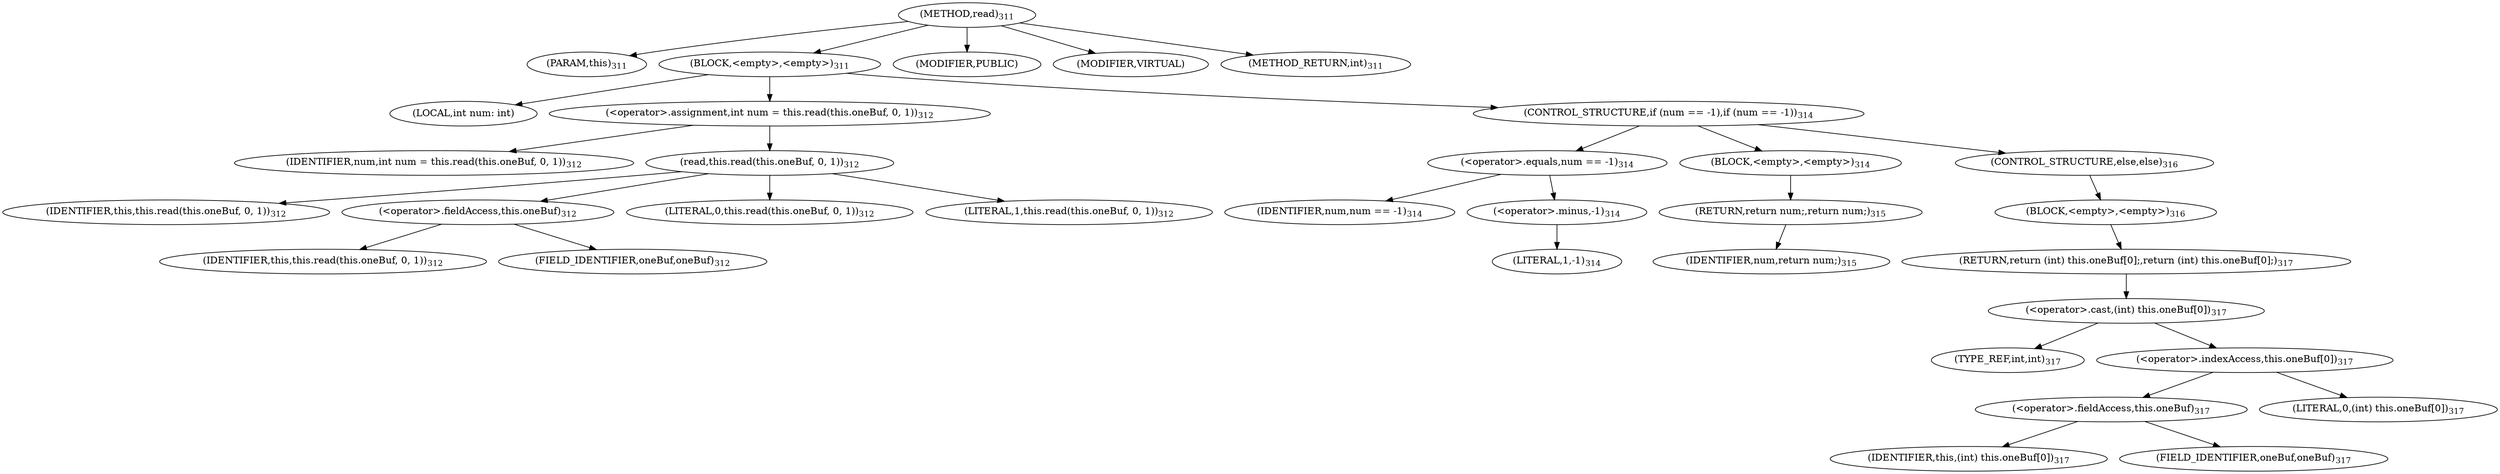 digraph "read" {  
"643" [label = <(METHOD,read)<SUB>311</SUB>> ]
"66" [label = <(PARAM,this)<SUB>311</SUB>> ]
"644" [label = <(BLOCK,&lt;empty&gt;,&lt;empty&gt;)<SUB>311</SUB>> ]
"645" [label = <(LOCAL,int num: int)> ]
"646" [label = <(&lt;operator&gt;.assignment,int num = this.read(this.oneBuf, 0, 1))<SUB>312</SUB>> ]
"647" [label = <(IDENTIFIER,num,int num = this.read(this.oneBuf, 0, 1))<SUB>312</SUB>> ]
"648" [label = <(read,this.read(this.oneBuf, 0, 1))<SUB>312</SUB>> ]
"67" [label = <(IDENTIFIER,this,this.read(this.oneBuf, 0, 1))<SUB>312</SUB>> ]
"649" [label = <(&lt;operator&gt;.fieldAccess,this.oneBuf)<SUB>312</SUB>> ]
"65" [label = <(IDENTIFIER,this,this.read(this.oneBuf, 0, 1))<SUB>312</SUB>> ]
"650" [label = <(FIELD_IDENTIFIER,oneBuf,oneBuf)<SUB>312</SUB>> ]
"651" [label = <(LITERAL,0,this.read(this.oneBuf, 0, 1))<SUB>312</SUB>> ]
"652" [label = <(LITERAL,1,this.read(this.oneBuf, 0, 1))<SUB>312</SUB>> ]
"653" [label = <(CONTROL_STRUCTURE,if (num == -1),if (num == -1))<SUB>314</SUB>> ]
"654" [label = <(&lt;operator&gt;.equals,num == -1)<SUB>314</SUB>> ]
"655" [label = <(IDENTIFIER,num,num == -1)<SUB>314</SUB>> ]
"656" [label = <(&lt;operator&gt;.minus,-1)<SUB>314</SUB>> ]
"657" [label = <(LITERAL,1,-1)<SUB>314</SUB>> ]
"658" [label = <(BLOCK,&lt;empty&gt;,&lt;empty&gt;)<SUB>314</SUB>> ]
"659" [label = <(RETURN,return num;,return num;)<SUB>315</SUB>> ]
"660" [label = <(IDENTIFIER,num,return num;)<SUB>315</SUB>> ]
"661" [label = <(CONTROL_STRUCTURE,else,else)<SUB>316</SUB>> ]
"662" [label = <(BLOCK,&lt;empty&gt;,&lt;empty&gt;)<SUB>316</SUB>> ]
"663" [label = <(RETURN,return (int) this.oneBuf[0];,return (int) this.oneBuf[0];)<SUB>317</SUB>> ]
"664" [label = <(&lt;operator&gt;.cast,(int) this.oneBuf[0])<SUB>317</SUB>> ]
"665" [label = <(TYPE_REF,int,int)<SUB>317</SUB>> ]
"666" [label = <(&lt;operator&gt;.indexAccess,this.oneBuf[0])<SUB>317</SUB>> ]
"667" [label = <(&lt;operator&gt;.fieldAccess,this.oneBuf)<SUB>317</SUB>> ]
"68" [label = <(IDENTIFIER,this,(int) this.oneBuf[0])<SUB>317</SUB>> ]
"668" [label = <(FIELD_IDENTIFIER,oneBuf,oneBuf)<SUB>317</SUB>> ]
"669" [label = <(LITERAL,0,(int) this.oneBuf[0])<SUB>317</SUB>> ]
"670" [label = <(MODIFIER,PUBLIC)> ]
"671" [label = <(MODIFIER,VIRTUAL)> ]
"672" [label = <(METHOD_RETURN,int)<SUB>311</SUB>> ]
  "643" -> "66" 
  "643" -> "644" 
  "643" -> "670" 
  "643" -> "671" 
  "643" -> "672" 
  "644" -> "645" 
  "644" -> "646" 
  "644" -> "653" 
  "646" -> "647" 
  "646" -> "648" 
  "648" -> "67" 
  "648" -> "649" 
  "648" -> "651" 
  "648" -> "652" 
  "649" -> "65" 
  "649" -> "650" 
  "653" -> "654" 
  "653" -> "658" 
  "653" -> "661" 
  "654" -> "655" 
  "654" -> "656" 
  "656" -> "657" 
  "658" -> "659" 
  "659" -> "660" 
  "661" -> "662" 
  "662" -> "663" 
  "663" -> "664" 
  "664" -> "665" 
  "664" -> "666" 
  "666" -> "667" 
  "666" -> "669" 
  "667" -> "68" 
  "667" -> "668" 
}
